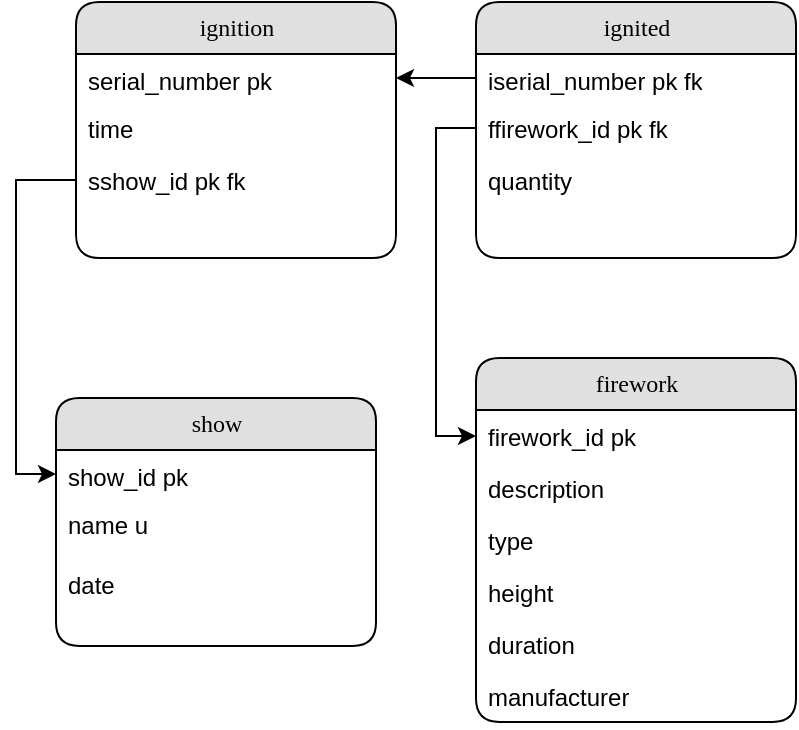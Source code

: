 <mxfile version="21.1.2" type="device">
  <diagram name="Page-1" id="5d7acffa-a066-3a61-03fe-96351882024d">
    <mxGraphModel dx="611" dy="551" grid="1" gridSize="10" guides="1" tooltips="1" connect="1" arrows="1" fold="1" page="1" pageScale="1" pageWidth="1100" pageHeight="850" background="#ffffff" math="0" shadow="0">
      <root>
        <mxCell id="0" />
        <mxCell id="1" parent="0" />
        <mxCell id="S22k_SI6KiM7VIfaPMrJ-9" value="firework" style="swimlane;html=1;fontStyle=0;childLayout=stackLayout;horizontal=1;startSize=26;fillColor=#e0e0e0;horizontalStack=0;resizeParent=1;resizeLast=0;collapsible=1;marginBottom=0;swimlaneFillColor=#ffffff;align=center;rounded=1;shadow=0;comic=0;labelBackgroundColor=none;strokeWidth=1;fontFamily=Verdana;fontSize=12" parent="1" vertex="1">
          <mxGeometry x="500" y="300" width="160" height="182" as="geometry" />
        </mxCell>
        <mxCell id="S22k_SI6KiM7VIfaPMrJ-10" value="firework_id pk" style="text;html=1;strokeColor=none;fillColor=none;spacingLeft=4;spacingRight=4;whiteSpace=wrap;overflow=hidden;rotatable=0;points=[[0,0.5],[1,0.5]];portConstraint=eastwest;" parent="S22k_SI6KiM7VIfaPMrJ-9" vertex="1">
          <mxGeometry y="26" width="160" height="26" as="geometry" />
        </mxCell>
        <mxCell id="S22k_SI6KiM7VIfaPMrJ-11" value="description" style="text;html=1;strokeColor=none;fillColor=none;spacingLeft=4;spacingRight=4;whiteSpace=wrap;overflow=hidden;rotatable=0;points=[[0,0.5],[1,0.5]];portConstraint=eastwest;" parent="S22k_SI6KiM7VIfaPMrJ-9" vertex="1">
          <mxGeometry y="52" width="160" height="26" as="geometry" />
        </mxCell>
        <mxCell id="S22k_SI6KiM7VIfaPMrJ-12" value="type" style="text;html=1;strokeColor=none;fillColor=none;spacingLeft=4;spacingRight=4;whiteSpace=wrap;overflow=hidden;rotatable=0;points=[[0,0.5],[1,0.5]];portConstraint=eastwest;" parent="S22k_SI6KiM7VIfaPMrJ-9" vertex="1">
          <mxGeometry y="78" width="160" height="26" as="geometry" />
        </mxCell>
        <mxCell id="S22k_SI6KiM7VIfaPMrJ-13" value="height" style="text;html=1;strokeColor=none;fillColor=none;spacingLeft=4;spacingRight=4;whiteSpace=wrap;overflow=hidden;rotatable=0;points=[[0,0.5],[1,0.5]];portConstraint=eastwest;" parent="S22k_SI6KiM7VIfaPMrJ-9" vertex="1">
          <mxGeometry y="104" width="160" height="26" as="geometry" />
        </mxCell>
        <mxCell id="S22k_SI6KiM7VIfaPMrJ-49" value="duration" style="text;html=1;strokeColor=none;fillColor=none;spacingLeft=4;spacingRight=4;whiteSpace=wrap;overflow=hidden;rotatable=0;points=[[0,0.5],[1,0.5]];portConstraint=eastwest;" parent="S22k_SI6KiM7VIfaPMrJ-9" vertex="1">
          <mxGeometry y="130" width="160" height="26" as="geometry" />
        </mxCell>
        <mxCell id="S22k_SI6KiM7VIfaPMrJ-50" value="manufacturer&amp;nbsp;" style="text;html=1;strokeColor=none;fillColor=none;spacingLeft=4;spacingRight=4;whiteSpace=wrap;overflow=hidden;rotatable=0;points=[[0,0.5],[1,0.5]];portConstraint=eastwest;" parent="S22k_SI6KiM7VIfaPMrJ-9" vertex="1">
          <mxGeometry y="156" width="160" height="26" as="geometry" />
        </mxCell>
        <mxCell id="S22k_SI6KiM7VIfaPMrJ-14" value="show" style="swimlane;html=1;fontStyle=0;childLayout=stackLayout;horizontal=1;startSize=26;fillColor=#e0e0e0;horizontalStack=0;resizeParent=1;resizeLast=0;collapsible=1;marginBottom=0;swimlaneFillColor=#ffffff;align=center;rounded=1;shadow=0;comic=0;labelBackgroundColor=none;strokeWidth=1;fontFamily=Verdana;fontSize=12" parent="1" vertex="1">
          <mxGeometry x="290" y="320" width="160" height="124" as="geometry" />
        </mxCell>
        <mxCell id="S22k_SI6KiM7VIfaPMrJ-15" value="show_id pk" style="text;html=1;strokeColor=none;fillColor=none;spacingLeft=4;spacingRight=4;whiteSpace=wrap;overflow=hidden;rotatable=0;points=[[0,0.5],[1,0.5]];portConstraint=eastwest;" parent="S22k_SI6KiM7VIfaPMrJ-14" vertex="1">
          <mxGeometry y="26" width="160" height="24" as="geometry" />
        </mxCell>
        <mxCell id="S22k_SI6KiM7VIfaPMrJ-16" value="name u" style="text;html=1;strokeColor=none;fillColor=none;spacingLeft=4;spacingRight=4;whiteSpace=wrap;overflow=hidden;rotatable=0;points=[[0,0.5],[1,0.5]];portConstraint=eastwest;" parent="S22k_SI6KiM7VIfaPMrJ-14" vertex="1">
          <mxGeometry y="50" width="160" height="30" as="geometry" />
        </mxCell>
        <mxCell id="S22k_SI6KiM7VIfaPMrJ-17" style="edgeStyle=none;curved=1;rounded=0;orthogonalLoop=1;jettySize=auto;html=1;entryX=0;entryY=0.5;entryDx=0;entryDy=0;fontSize=12;startSize=8;endSize=8;" parent="S22k_SI6KiM7VIfaPMrJ-14" source="S22k_SI6KiM7VIfaPMrJ-15" target="S22k_SI6KiM7VIfaPMrJ-15" edge="1">
          <mxGeometry relative="1" as="geometry" />
        </mxCell>
        <mxCell id="S22k_SI6KiM7VIfaPMrJ-18" value="date" style="text;html=1;strokeColor=none;fillColor=none;spacingLeft=4;spacingRight=4;whiteSpace=wrap;overflow=hidden;rotatable=0;points=[[0,0.5],[1,0.5]];portConstraint=eastwest;" parent="S22k_SI6KiM7VIfaPMrJ-14" vertex="1">
          <mxGeometry y="80" width="160" height="34" as="geometry" />
        </mxCell>
        <mxCell id="S22k_SI6KiM7VIfaPMrJ-44" value="ignition" style="swimlane;html=1;fontStyle=0;childLayout=stackLayout;horizontal=1;startSize=26;fillColor=#e0e0e0;horizontalStack=0;resizeParent=1;resizeLast=0;collapsible=1;marginBottom=0;swimlaneFillColor=#ffffff;align=center;rounded=1;shadow=0;comic=0;labelBackgroundColor=none;strokeWidth=1;fontFamily=Verdana;fontSize=12" parent="1" vertex="1">
          <mxGeometry x="300" y="122" width="160" height="128" as="geometry" />
        </mxCell>
        <mxCell id="S22k_SI6KiM7VIfaPMrJ-53" value="serial_number pk" style="text;html=1;strokeColor=none;fillColor=none;spacingLeft=4;spacingRight=4;whiteSpace=wrap;overflow=hidden;rotatable=0;points=[[0,0.5],[1,0.5]];portConstraint=eastwest;" parent="S22k_SI6KiM7VIfaPMrJ-44" vertex="1">
          <mxGeometry y="26" width="160" height="24" as="geometry" />
        </mxCell>
        <mxCell id="S22k_SI6KiM7VIfaPMrJ-45" value="time" style="text;html=1;strokeColor=none;fillColor=none;spacingLeft=4;spacingRight=4;whiteSpace=wrap;overflow=hidden;rotatable=0;points=[[0,0.5],[1,0.5]];portConstraint=eastwest;" parent="S22k_SI6KiM7VIfaPMrJ-44" vertex="1">
          <mxGeometry y="50" width="160" height="26" as="geometry" />
        </mxCell>
        <mxCell id="yDKHlE_T7qM1zm8OEz1K-3" value="sshow_id pk fk" style="text;html=1;strokeColor=none;fillColor=none;spacingLeft=4;spacingRight=4;whiteSpace=wrap;overflow=hidden;rotatable=0;points=[[0,0.5],[1,0.5]];portConstraint=eastwest;" vertex="1" parent="S22k_SI6KiM7VIfaPMrJ-44">
          <mxGeometry y="76" width="160" height="26" as="geometry" />
        </mxCell>
        <mxCell id="yDKHlE_T7qM1zm8OEz1K-18" style="edgeStyle=orthogonalEdgeStyle;rounded=0;orthogonalLoop=1;jettySize=auto;html=1;entryX=0;entryY=0.5;entryDx=0;entryDy=0;" edge="1" parent="1" source="yDKHlE_T7qM1zm8OEz1K-3" target="S22k_SI6KiM7VIfaPMrJ-15">
          <mxGeometry relative="1" as="geometry" />
        </mxCell>
        <mxCell id="yDKHlE_T7qM1zm8OEz1K-20" value="ignited" style="swimlane;html=1;fontStyle=0;childLayout=stackLayout;horizontal=1;startSize=26;fillColor=#e0e0e0;horizontalStack=0;resizeParent=1;resizeLast=0;collapsible=1;marginBottom=0;swimlaneFillColor=#ffffff;align=center;rounded=1;shadow=0;comic=0;labelBackgroundColor=none;strokeWidth=1;fontFamily=Verdana;fontSize=12" vertex="1" parent="1">
          <mxGeometry x="500" y="122" width="160" height="128" as="geometry" />
        </mxCell>
        <mxCell id="yDKHlE_T7qM1zm8OEz1K-22" value="iserial_number pk fk" style="text;html=1;strokeColor=none;fillColor=none;spacingLeft=4;spacingRight=4;whiteSpace=wrap;overflow=hidden;rotatable=0;points=[[0,0.5],[1,0.5]];portConstraint=eastwest;" vertex="1" parent="yDKHlE_T7qM1zm8OEz1K-20">
          <mxGeometry y="26" width="160" height="24" as="geometry" />
        </mxCell>
        <mxCell id="yDKHlE_T7qM1zm8OEz1K-23" value="ffirework_id pk fk" style="text;html=1;strokeColor=none;fillColor=none;spacingLeft=4;spacingRight=4;whiteSpace=wrap;overflow=hidden;rotatable=0;points=[[0,0.5],[1,0.5]];portConstraint=eastwest;" vertex="1" parent="yDKHlE_T7qM1zm8OEz1K-20">
          <mxGeometry y="50" width="160" height="26" as="geometry" />
        </mxCell>
        <mxCell id="yDKHlE_T7qM1zm8OEz1K-24" value="quantity" style="text;html=1;strokeColor=none;fillColor=none;spacingLeft=4;spacingRight=4;whiteSpace=wrap;overflow=hidden;rotatable=0;points=[[0,0.5],[1,0.5]];portConstraint=eastwest;" vertex="1" parent="yDKHlE_T7qM1zm8OEz1K-20">
          <mxGeometry y="76" width="160" height="26" as="geometry" />
        </mxCell>
        <mxCell id="yDKHlE_T7qM1zm8OEz1K-25" style="edgeStyle=orthogonalEdgeStyle;rounded=0;orthogonalLoop=1;jettySize=auto;html=1;entryX=0;entryY=0.5;entryDx=0;entryDy=0;" edge="1" parent="1" source="yDKHlE_T7qM1zm8OEz1K-23" target="S22k_SI6KiM7VIfaPMrJ-10">
          <mxGeometry relative="1" as="geometry" />
        </mxCell>
        <mxCell id="yDKHlE_T7qM1zm8OEz1K-26" style="edgeStyle=orthogonalEdgeStyle;rounded=0;orthogonalLoop=1;jettySize=auto;html=1;entryX=1;entryY=0.5;entryDx=0;entryDy=0;" edge="1" parent="1" source="yDKHlE_T7qM1zm8OEz1K-22" target="S22k_SI6KiM7VIfaPMrJ-53">
          <mxGeometry relative="1" as="geometry" />
        </mxCell>
      </root>
    </mxGraphModel>
  </diagram>
</mxfile>
